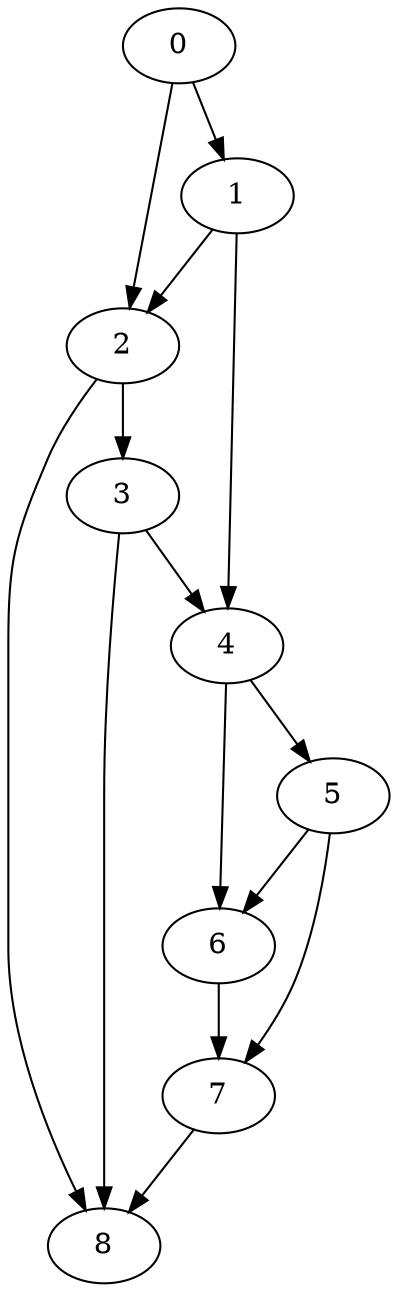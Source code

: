 digraph {
	0
	1
	2
	3
	4
	5
	6
	7
	8
	0 -> 1
	4 -> 6
	5 -> 6
	4 -> 5
	5 -> 7
	6 -> 7
	2 -> 8
	3 -> 8
	7 -> 8
	0 -> 2
	1 -> 2
	2 -> 3
	1 -> 4
	3 -> 4
}
